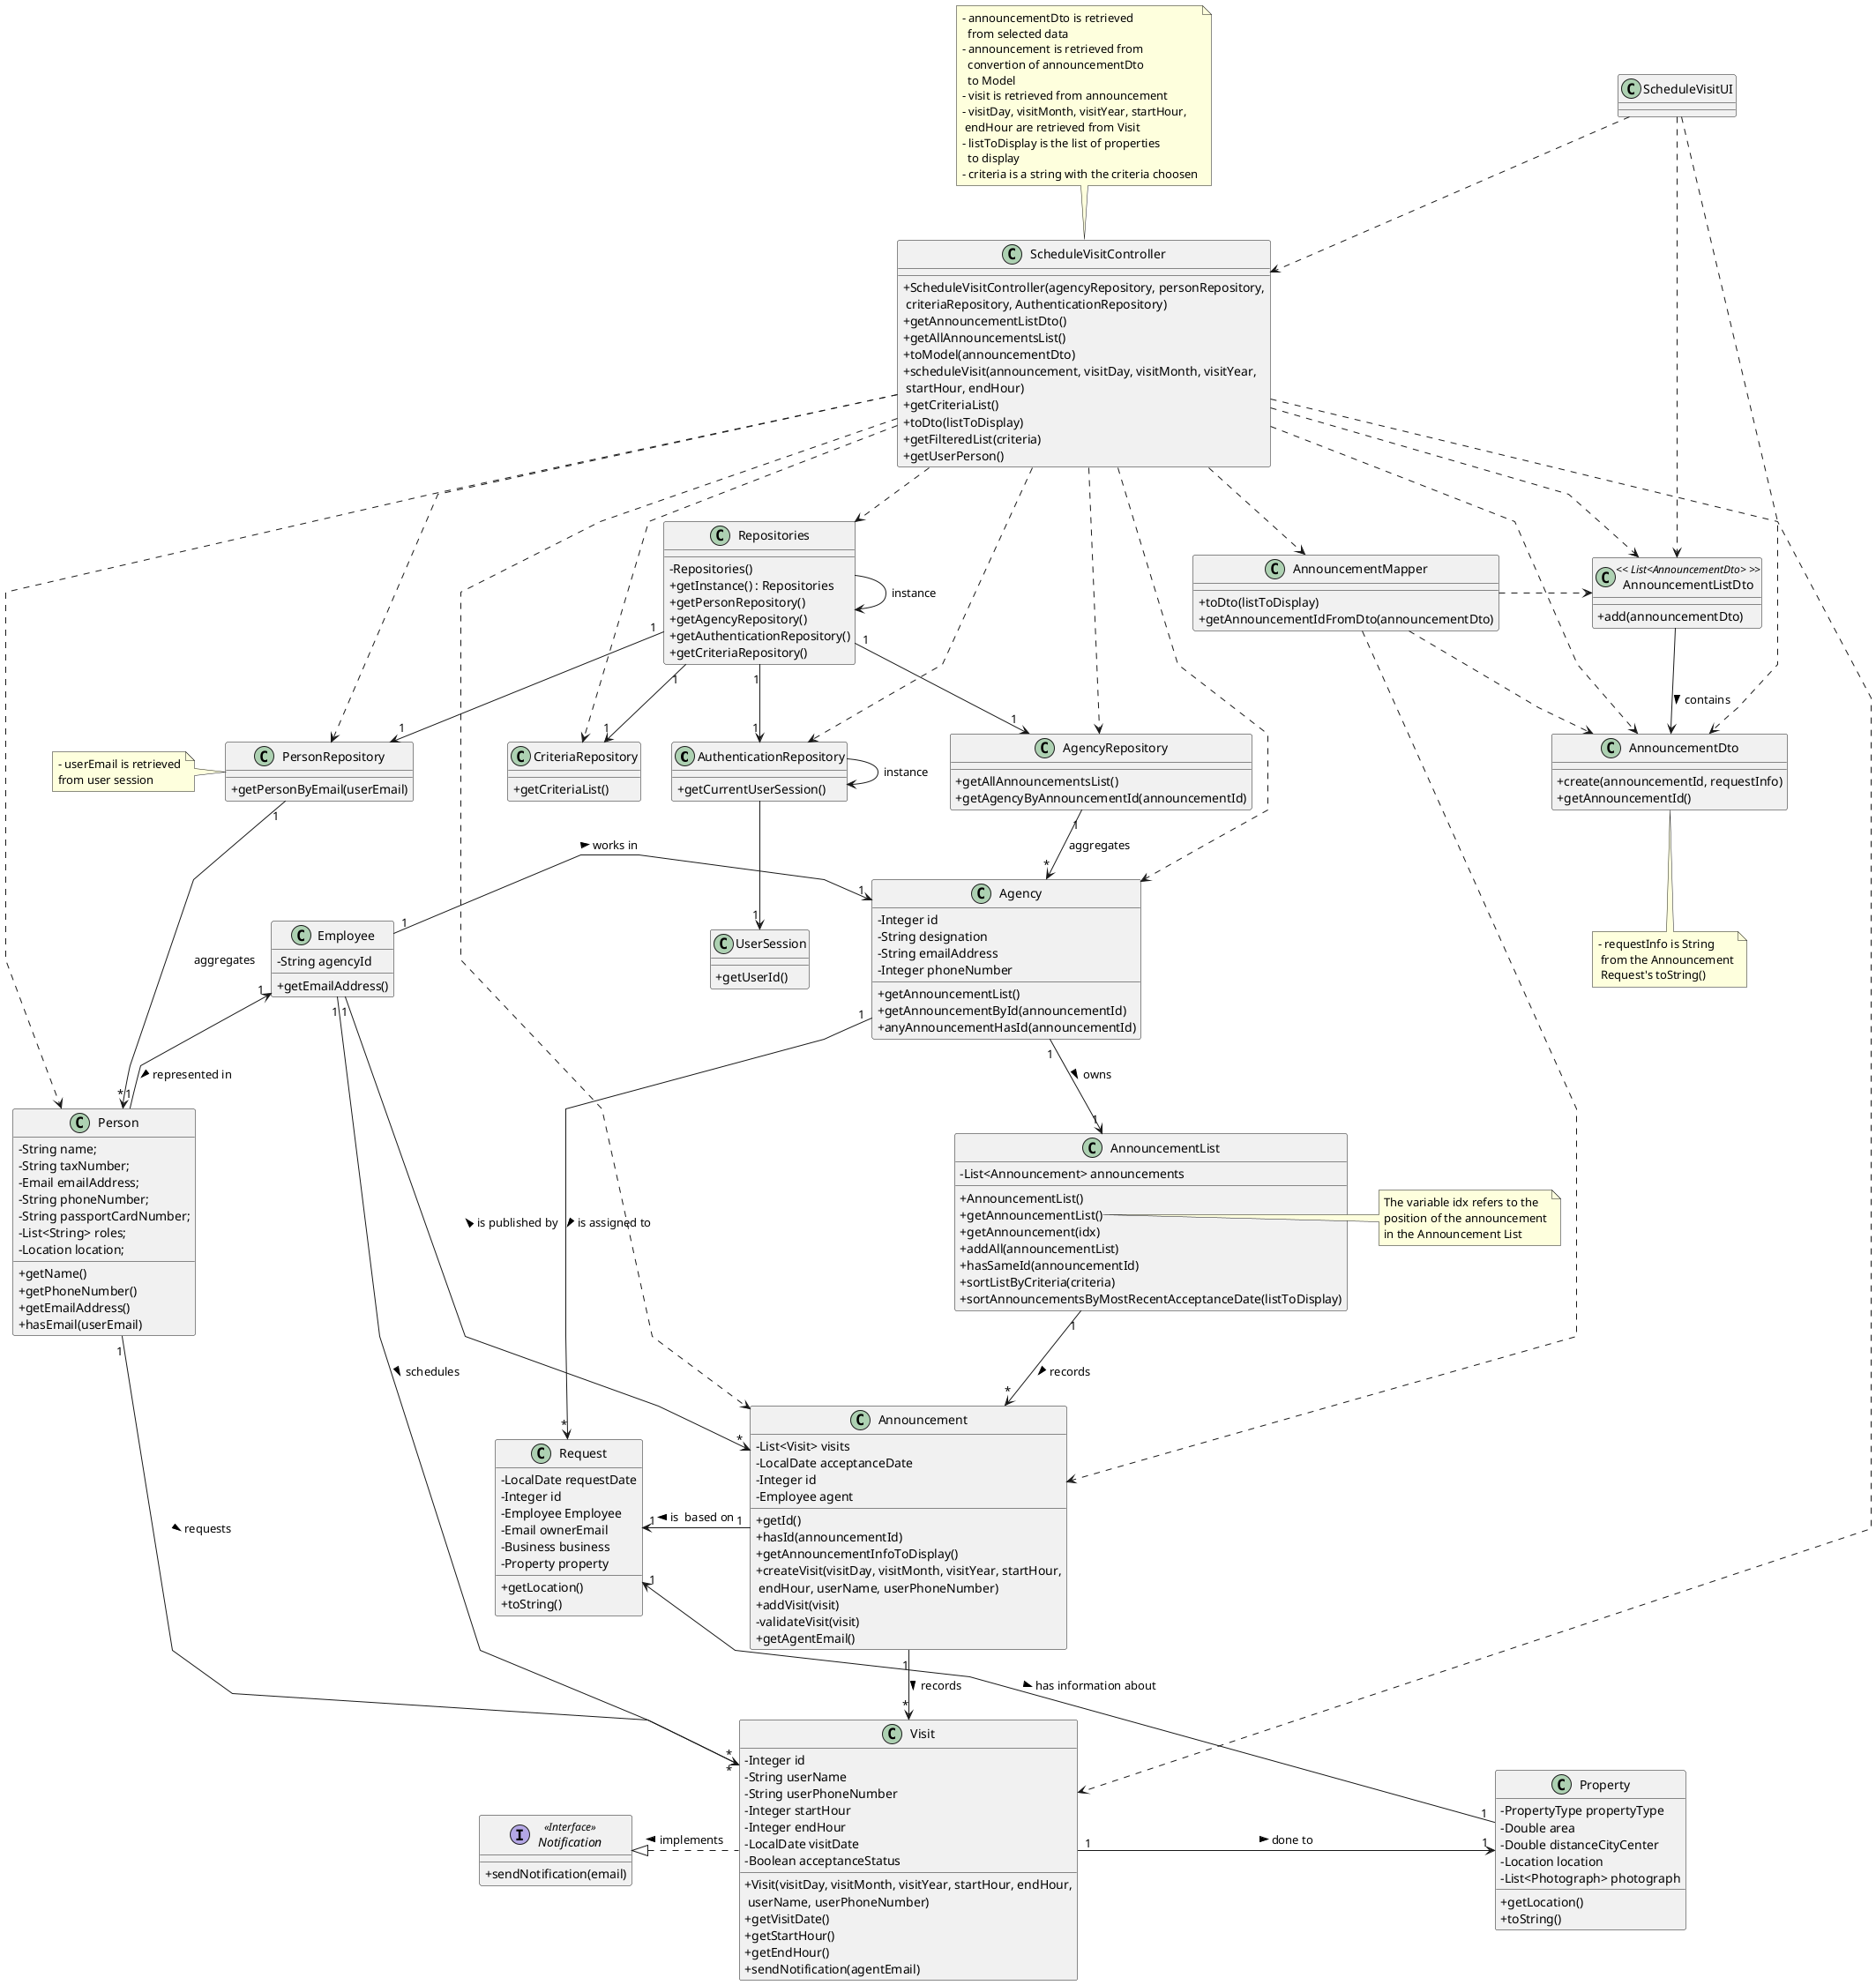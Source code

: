 @startuml
'skinparam monochrome true
skinparam packageStyle rectangle
skinparam shadowing false
skinparam linetype polyline
'skinparam linetype orto

skinparam classAttributeIconSize 0

'left to right direction

class AuthenticationRepository
{
    + getCurrentUserSession()
}

class UserSession
{
    + getUserId()
}

class Visit {
    - Integer id
    - String userName
    - String userPhoneNumber
    - Integer startHour
    - Integer endHour
    - LocalDate visitDate
    - Boolean acceptanceStatus
    + Visit(visitDay, visitMonth, visitYear, startHour, endHour,\n userName, userPhoneNumber)
    + getVisitDate()
    + getStartHour()
    + getEndHour()
    + sendNotification(agentEmail)
}

class AgencyRepository {
    + getAllAnnouncementsList()
    + getAgencyByAnnouncementId(announcementId)
}

class Agency {
    - Integer id
    - String designation
    - String emailAddress
    - Integer phoneNumber
    + getAnnouncementList()
    + getAnnouncementById(announcementId)
    + anyAnnouncementHasId(announcementId)
}

class Repositories {
    - Repositories()
    + getInstance() : Repositories
    + getPersonRepository()
    + getAgencyRepository()
    + getAuthenticationRepository()
    + getCriteriaRepository()
}

class ScheduleVisitController {
    + ScheduleVisitController(agencyRepository, personRepository,\n criteriaRepository, AuthenticationRepository)
    + getAnnouncementListDto()
    + getAllAnnouncementsList()
    + toModel(announcementDto)
    + scheduleVisit(announcement, visitDay, visitMonth, visitYear,\n startHour, endHour)
    + getCriteriaList()
    + toDto(listToDisplay)
    + getFilteredList(criteria)
    + getUserPerson()
}

note top of ScheduleVisitController
    - announcementDto is retrieved
      from selected data
    - announcement is retrieved from
      convertion of announcementDto
      to Model
    - visit is retrieved from announcement
    - visitDay, visitMonth, visitYear, startHour,
     endHour are retrieved from Visit
    - listToDisplay is the list of properties
      to display
    - criteria is a string with the criteria choosen
end note

class ScheduleVisitUI {
}

class Announcement {
    - List<Visit> visits
    - LocalDate acceptanceDate
    - Integer id
    - Employee agent
    + getId()
    + hasId(announcementId)
    + getAnnouncementInfoToDisplay()
    + createVisit(visitDay, visitMonth, visitYear, startHour,\n endHour, userName, userPhoneNumber)
    + addVisit(visit)
    - validateVisit(visit)
    + getAgentEmail()
}

class AnnouncementMapper {
    + toDto(listToDisplay)
    + getAnnouncementIdFromDto(announcementDto)
}

class AnnouncementList {
    - List<Announcement> announcements
    + AnnouncementList()
    + getAnnouncementList()
    + getAnnouncement(idx)
    + addAll(announcementList)
    + hasSameId(announcementId)
    + sortListByCriteria(criteria)
    + sortAnnouncementsByMostRecentAcceptanceDate(listToDisplay)
}

note right of AnnouncementList::getAnnouncement
The variable idx refers to the
position of the announcement
in the Announcement List
end note

note left of AnnouncementList::sortListByFilter
This method compares "criteria" (a string)
 to a list of criteria available and redirects
 the output to its respective sorting method.
end note


class AnnouncementDto{
    + create(announcementId, requestInfo)
    + getAnnouncementId()
}

note bottom of AnnouncementDto
    - requestInfo is String
     from the Announcement
     Request's toString()
end note

class AnnouncementListDto << List<AnnouncementDto> >>{

    + add(announcementDto)
}

class Request{
    - LocalDate requestDate
    - Integer id
    - Employee Employee
    - Email ownerEmail
    - Business business
    - Property property
    + getLocation()
    + toString()
}

'class Business{
'    - Double amount
'    - BusinessType businessType
'    + toString()
'}

class Property {
    - PropertyType propertyType
    - Double area
    - Double distanceCityCenter
    - Location location
    - List<Photograph> photograph
    + getLocation()
    + toString()
    }

class Employee{
    - String agencyId
    + getEmailAddress()
}

class Person{
    - String name;
    - String taxNumber;
    - Email emailAddress;
    - String phoneNumber;
    - String passportCardNumber;
    - List<String> roles;
    - Location location;
    + getName()
    + getPhoneNumber()
    + getEmailAddress()
    + hasEmail(userEmail)
}

class PersonRepository {
    + getPersonByEmail(userEmail)
}

class CriteriaRepository {
    + getCriteriaList()
}

note left of PersonRepository
    - userEmail is retrieved
    from user session
end note

Interface Notification << Interface >> {
    + sendNotification(email)
}

'RELATIONS

ScheduleVisitUI ..> ScheduleVisitController

Repositories -> Repositories : instance

AuthenticationRepository -> AuthenticationRepository : instance

AuthenticationRepository --> "1" UserSession

ScheduleVisitController ..> AuthenticationRepository

ScheduleVisitController ..> Repositories

Repositories "1" --> "1" PersonRepository

Repositories "1" --> "1" CriteriaRepository

Repositories "1" --> "1" AgencyRepository

Repositories "1" --> "1" AuthenticationRepository

ScheduleVisitController ..> PersonRepository

ScheduleVisitController ..> CriteriaRepository

ScheduleVisitController ..> AgencyRepository

ScheduleVisitController ..> Agency

AgencyRepository "1" --> "*" Agency : aggregates

PersonRepository "1" --> "*" Person : aggregates

ScheduleVisitController ..> Person

ScheduleVisitController ..> Visit

ScheduleVisitController .> Announcement

ScheduleVisitController ..> AnnouncementMapper

AnnouncementMapper ..> Announcement

AnnouncementMapper ..> AnnouncementDto

AnnouncementMapper .right.> AnnouncementListDto

ScheduleVisitController .> AnnouncementListDto

ScheduleVisitController .> AnnouncementDto

ScheduleVisitUI .> AnnouncementListDto

ScheduleVisitUI .> AnnouncementDto

AnnouncementListDto -> AnnouncementDto : contains >

Person "1" -up-> "1" Employee: represented in <
Employee "1" --> "*" Announcement: is published by <
Employee "1" -> "*" Visit: schedules >
Person "1" --> "*" Visit:  requests >
Visit "1" -right-> "1" Property: done to >
Announcement "1" -down-> "*" Visit : records >
Employee "1" -> "1" Agency: works in  >
Agency "1" --> "1" AnnouncementList : owns >
AnnouncementList "1" --> "*" Announcement: records >
Property "1" -left-> "1" Request : < has information about
'Request "1" -left "1" Business: is described by >
Announcement "1" -left-> "1" Request : is  based on >
Agency "1" --> "*" Request : is assigned to >
Visit .up|> Notification : implements >

@enduml